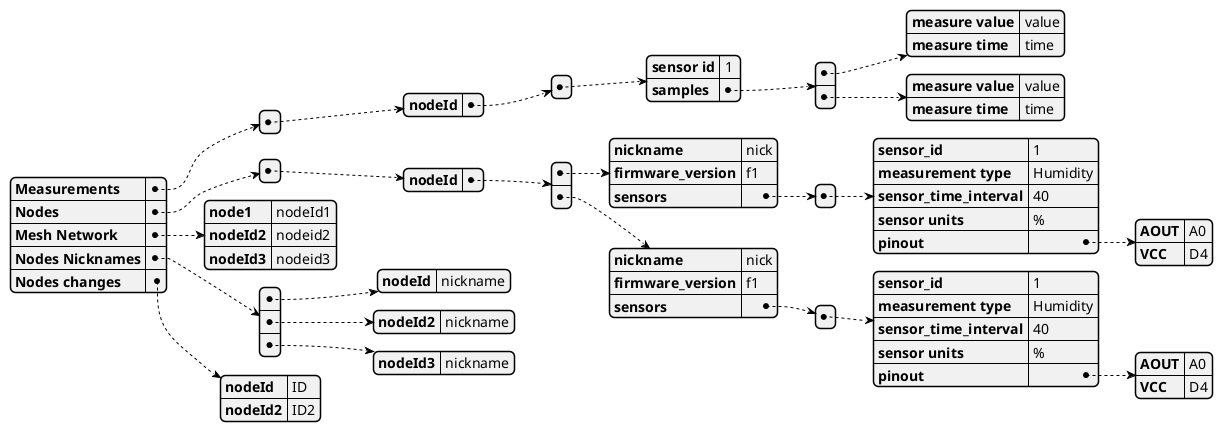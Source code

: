 @startjson

{   
    "Measurements": [
    {      
        "nodeId":[
        {
        "sensor id": "1" ,   
        "samples": [
        {
            "measure value": "value",
            "measure time": "time"
        },
        {
            "measure value": "value",
            "measure time": "time"
        }
        ]
        }
        ]
    }
    ],
    "Nodes": [
    {    
        "nodeId":[
        {
            "nickname": "nick",
            "firmware_version" : "f1",  
            "sensors" : [
                {
                    "sensor_id": "1",
                    "measurement type": "Humidity",
                    "sensor_time_interval": "40",
                    "sensor units": "%",
                    "pinout": {
                        "AOUT": "A0",
                        "VCC": "D4"
                    }
                }
                ] 
        },
                {
            "nickname": "nick",
            "firmware_version" : "f1",  
            "sensors" : [
                {
                    "sensor_id": "1",
                    "measurement type": "Humidity",
                    "sensor_time_interval": "40",
                    "sensor units": "%",
                    "pinout": {
                        "AOUT": "A0",
                        "VCC": "D4"
                    }
                }
                ] 
        }
        ]
    }
    ],
    "Mesh Network": {
        "node1": "nodeId1",
        "nodeId2": "nodeid2",
        "nodeId3": "nodeid3"
    },
    "Nodes Nicknames": [
        {
            "nodeId": "nickname"
        },
        {
            "nodeId2": "nickname"
        },
        {
            "nodeId3": "nickname"
        }
    ],
    "Nodes changes": {
            "nodeId": "ID",
            "nodeId2": "ID2"
    }
}

@endjson
